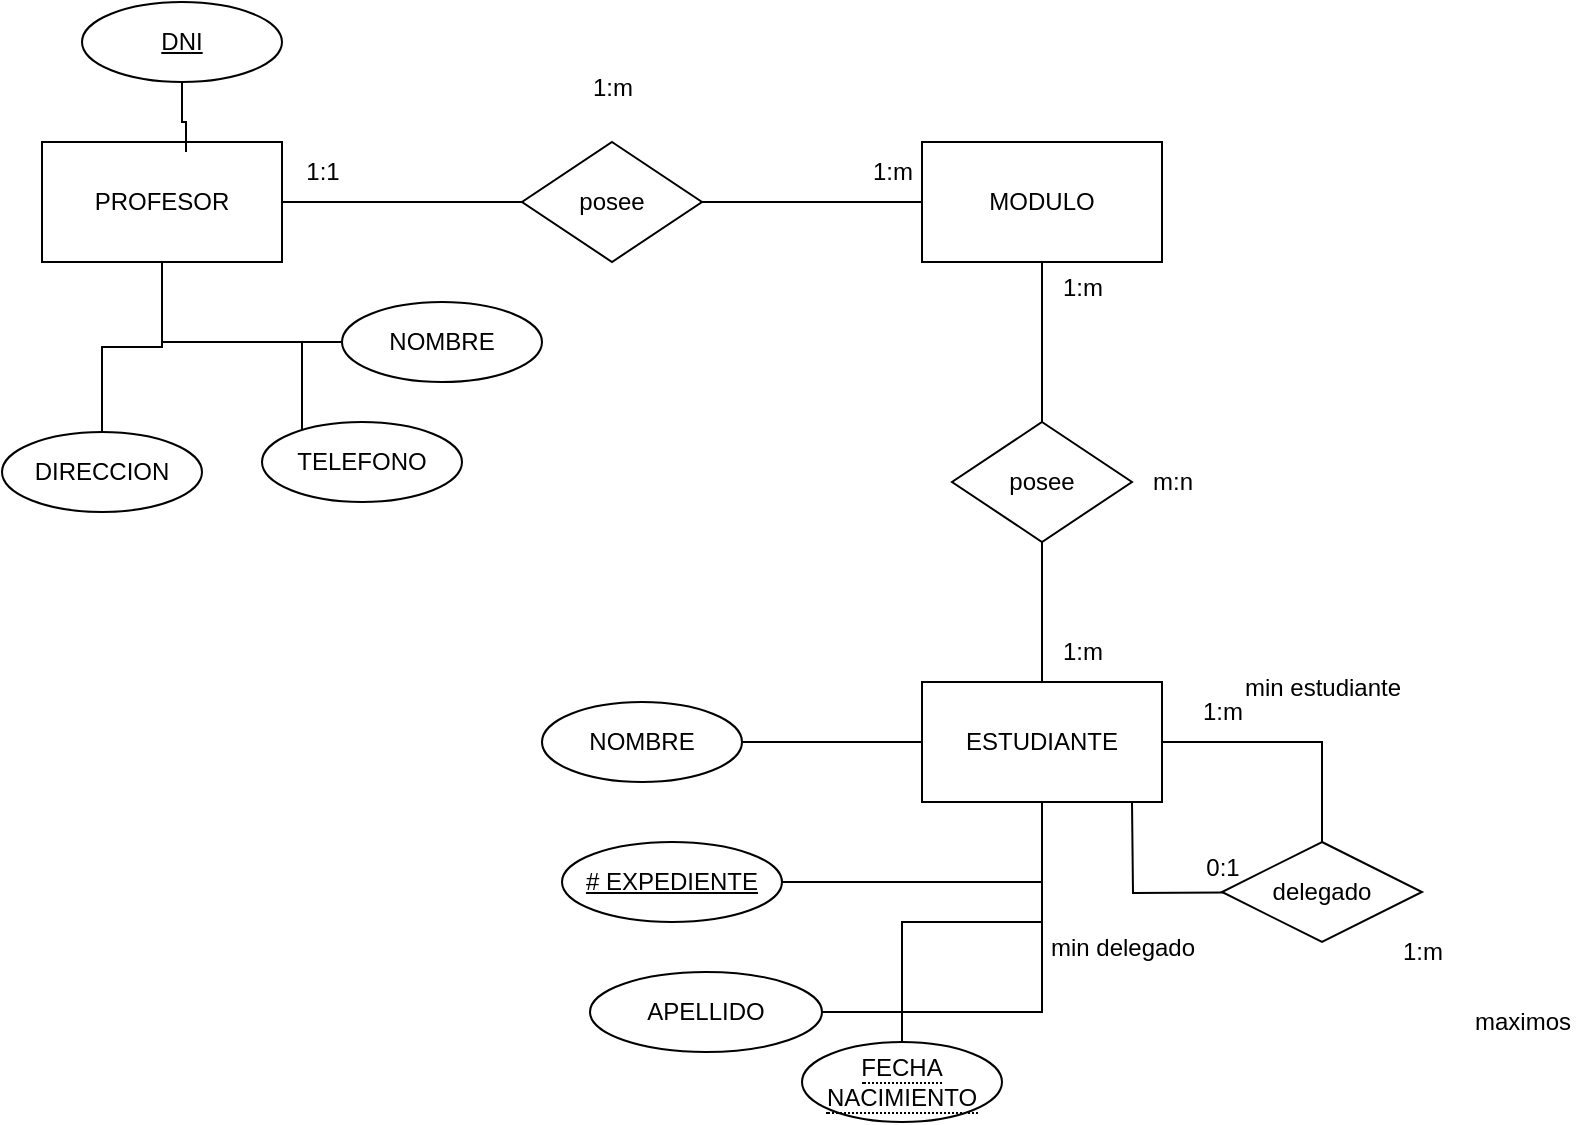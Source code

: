 <mxfile version="24.7.17">
  <diagram name="Página-1" id="dB0Th8hIOQAAwLaT1enX">
    <mxGraphModel dx="472" dy="779" grid="1" gridSize="10" guides="1" tooltips="1" connect="1" arrows="1" fold="1" page="1" pageScale="1" pageWidth="827" pageHeight="1169" math="0" shadow="0">
      <root>
        <mxCell id="0" />
        <mxCell id="1" parent="0" />
        <mxCell id="j9b0PX3wENcp7aWdqeCU-6" style="edgeStyle=orthogonalEdgeStyle;rounded=0;orthogonalLoop=1;jettySize=auto;html=1;entryX=0;entryY=0.5;entryDx=0;entryDy=0;endArrow=none;endFill=0;" edge="1" parent="1" source="j9b0PX3wENcp7aWdqeCU-1" target="j9b0PX3wENcp7aWdqeCU-4">
          <mxGeometry relative="1" as="geometry" />
        </mxCell>
        <mxCell id="j9b0PX3wENcp7aWdqeCU-1" value="PROFESOR" style="rounded=0;whiteSpace=wrap;html=1;" vertex="1" parent="1">
          <mxGeometry x="40" y="200" width="120" height="60" as="geometry" />
        </mxCell>
        <mxCell id="j9b0PX3wENcp7aWdqeCU-11" style="edgeStyle=orthogonalEdgeStyle;rounded=0;orthogonalLoop=1;jettySize=auto;html=1;endArrow=none;endFill=0;" edge="1" parent="1" source="j9b0PX3wENcp7aWdqeCU-2" target="j9b0PX3wENcp7aWdqeCU-10">
          <mxGeometry relative="1" as="geometry" />
        </mxCell>
        <mxCell id="j9b0PX3wENcp7aWdqeCU-2" value="ESTUDIANTE" style="rounded=0;whiteSpace=wrap;html=1;" vertex="1" parent="1">
          <mxGeometry x="480" y="470" width="120" height="60" as="geometry" />
        </mxCell>
        <mxCell id="j9b0PX3wENcp7aWdqeCU-8" style="edgeStyle=orthogonalEdgeStyle;rounded=0;orthogonalLoop=1;jettySize=auto;html=1;endArrow=none;endFill=0;" edge="1" parent="1" source="j9b0PX3wENcp7aWdqeCU-3" target="j9b0PX3wENcp7aWdqeCU-5">
          <mxGeometry relative="1" as="geometry" />
        </mxCell>
        <mxCell id="j9b0PX3wENcp7aWdqeCU-3" value="MODULO" style="rounded=0;whiteSpace=wrap;html=1;" vertex="1" parent="1">
          <mxGeometry x="480" y="200" width="120" height="60" as="geometry" />
        </mxCell>
        <mxCell id="j9b0PX3wENcp7aWdqeCU-7" style="edgeStyle=orthogonalEdgeStyle;rounded=0;orthogonalLoop=1;jettySize=auto;html=1;entryX=0;entryY=0.5;entryDx=0;entryDy=0;endArrow=none;endFill=0;" edge="1" parent="1" source="j9b0PX3wENcp7aWdqeCU-4" target="j9b0PX3wENcp7aWdqeCU-3">
          <mxGeometry relative="1" as="geometry" />
        </mxCell>
        <mxCell id="j9b0PX3wENcp7aWdqeCU-4" value="posee" style="rhombus;whiteSpace=wrap;html=1;" vertex="1" parent="1">
          <mxGeometry x="280" y="200" width="90" height="60" as="geometry" />
        </mxCell>
        <mxCell id="j9b0PX3wENcp7aWdqeCU-9" style="edgeStyle=orthogonalEdgeStyle;rounded=0;orthogonalLoop=1;jettySize=auto;html=1;endArrow=none;endFill=0;" edge="1" parent="1" source="j9b0PX3wENcp7aWdqeCU-5" target="j9b0PX3wENcp7aWdqeCU-2">
          <mxGeometry relative="1" as="geometry" />
        </mxCell>
        <mxCell id="j9b0PX3wENcp7aWdqeCU-5" value="posee" style="rhombus;whiteSpace=wrap;html=1;" vertex="1" parent="1">
          <mxGeometry x="495" y="340" width="90" height="60" as="geometry" />
        </mxCell>
        <mxCell id="j9b0PX3wENcp7aWdqeCU-12" style="edgeStyle=orthogonalEdgeStyle;rounded=0;orthogonalLoop=1;jettySize=auto;html=1;entryX=0.5;entryY=1;entryDx=0;entryDy=0;endArrow=none;endFill=0;" edge="1" parent="1">
          <mxGeometry relative="1" as="geometry">
            <mxPoint x="585" y="530" as="targetPoint" />
            <mxPoint x="675" y="575" as="sourcePoint" />
          </mxGeometry>
        </mxCell>
        <mxCell id="j9b0PX3wENcp7aWdqeCU-10" value="delegado" style="rhombus;whiteSpace=wrap;html=1;" vertex="1" parent="1">
          <mxGeometry x="630" y="550" width="100" height="50" as="geometry" />
        </mxCell>
        <mxCell id="j9b0PX3wENcp7aWdqeCU-13" value="1:m" style="text;html=1;align=center;verticalAlign=middle;resizable=0;points=[];autosize=1;strokeColor=none;fillColor=none;" vertex="1" parent="1">
          <mxGeometry x="710" y="590" width="40" height="30" as="geometry" />
        </mxCell>
        <mxCell id="j9b0PX3wENcp7aWdqeCU-14" value="1:m" style="text;html=1;align=center;verticalAlign=middle;resizable=0;points=[];autosize=1;strokeColor=none;fillColor=none;" vertex="1" parent="1">
          <mxGeometry x="610" y="470" width="40" height="30" as="geometry" />
        </mxCell>
        <mxCell id="j9b0PX3wENcp7aWdqeCU-15" value="0:1" style="text;html=1;align=center;verticalAlign=middle;resizable=0;points=[];autosize=1;strokeColor=none;fillColor=none;" vertex="1" parent="1">
          <mxGeometry x="610" y="548" width="40" height="30" as="geometry" />
        </mxCell>
        <mxCell id="j9b0PX3wENcp7aWdqeCU-16" value="min estudiante" style="text;html=1;align=center;verticalAlign=middle;resizable=0;points=[];autosize=1;strokeColor=none;fillColor=none;" vertex="1" parent="1">
          <mxGeometry x="630" y="458" width="100" height="30" as="geometry" />
        </mxCell>
        <mxCell id="j9b0PX3wENcp7aWdqeCU-17" value="min delegado" style="text;html=1;align=center;verticalAlign=middle;resizable=0;points=[];autosize=1;strokeColor=none;fillColor=none;" vertex="1" parent="1">
          <mxGeometry x="530" y="588" width="100" height="30" as="geometry" />
        </mxCell>
        <mxCell id="j9b0PX3wENcp7aWdqeCU-18" value="maximos" style="text;html=1;align=center;verticalAlign=middle;resizable=0;points=[];autosize=1;strokeColor=none;fillColor=none;" vertex="1" parent="1">
          <mxGeometry x="745" y="625" width="70" height="30" as="geometry" />
        </mxCell>
        <mxCell id="j9b0PX3wENcp7aWdqeCU-19" value="1:1" style="text;html=1;align=center;verticalAlign=middle;resizable=0;points=[];autosize=1;strokeColor=none;fillColor=none;" vertex="1" parent="1">
          <mxGeometry x="160" y="200" width="40" height="30" as="geometry" />
        </mxCell>
        <mxCell id="j9b0PX3wENcp7aWdqeCU-20" value="1:m" style="text;html=1;align=center;verticalAlign=middle;resizable=0;points=[];autosize=1;strokeColor=none;fillColor=none;" vertex="1" parent="1">
          <mxGeometry x="305" y="158" width="40" height="30" as="geometry" />
        </mxCell>
        <mxCell id="j9b0PX3wENcp7aWdqeCU-21" value="1:m" style="text;html=1;align=center;verticalAlign=middle;resizable=0;points=[];autosize=1;strokeColor=none;fillColor=none;" vertex="1" parent="1">
          <mxGeometry x="445" y="200" width="40" height="30" as="geometry" />
        </mxCell>
        <mxCell id="j9b0PX3wENcp7aWdqeCU-22" value="1:m" style="text;html=1;align=center;verticalAlign=middle;resizable=0;points=[];autosize=1;strokeColor=none;fillColor=none;" vertex="1" parent="1">
          <mxGeometry x="540" y="258" width="40" height="30" as="geometry" />
        </mxCell>
        <mxCell id="j9b0PX3wENcp7aWdqeCU-24" value="m:n" style="text;html=1;align=center;verticalAlign=middle;resizable=0;points=[];autosize=1;strokeColor=none;fillColor=none;" vertex="1" parent="1">
          <mxGeometry x="585" y="355" width="40" height="30" as="geometry" />
        </mxCell>
        <mxCell id="j9b0PX3wENcp7aWdqeCU-25" value="1:m" style="text;html=1;align=center;verticalAlign=middle;resizable=0;points=[];autosize=1;strokeColor=none;fillColor=none;" vertex="1" parent="1">
          <mxGeometry x="540" y="440" width="40" height="30" as="geometry" />
        </mxCell>
        <mxCell id="j9b0PX3wENcp7aWdqeCU-26" value="DNI" style="ellipse;whiteSpace=wrap;html=1;align=center;fontStyle=4;" vertex="1" parent="1">
          <mxGeometry x="60" y="130" width="100" height="40" as="geometry" />
        </mxCell>
        <mxCell id="j9b0PX3wENcp7aWdqeCU-38" style="edgeStyle=orthogonalEdgeStyle;rounded=0;orthogonalLoop=1;jettySize=auto;html=1;endArrow=none;endFill=0;" edge="1" parent="1" source="j9b0PX3wENcp7aWdqeCU-27" target="j9b0PX3wENcp7aWdqeCU-2">
          <mxGeometry relative="1" as="geometry" />
        </mxCell>
        <mxCell id="j9b0PX3wENcp7aWdqeCU-27" value="# EXPEDIENTE" style="ellipse;whiteSpace=wrap;html=1;align=center;fontStyle=4;" vertex="1" parent="1">
          <mxGeometry x="300" y="550" width="110" height="40" as="geometry" />
        </mxCell>
        <mxCell id="j9b0PX3wENcp7aWdqeCU-39" style="edgeStyle=orthogonalEdgeStyle;rounded=0;orthogonalLoop=1;jettySize=auto;html=1;entryX=0;entryY=0.5;entryDx=0;entryDy=0;endArrow=none;endFill=0;" edge="1" parent="1" source="j9b0PX3wENcp7aWdqeCU-28" target="j9b0PX3wENcp7aWdqeCU-2">
          <mxGeometry relative="1" as="geometry" />
        </mxCell>
        <mxCell id="j9b0PX3wENcp7aWdqeCU-28" value="NOMBRE" style="ellipse;whiteSpace=wrap;html=1;align=center;" vertex="1" parent="1">
          <mxGeometry x="290" y="480" width="100" height="40" as="geometry" />
        </mxCell>
        <mxCell id="j9b0PX3wENcp7aWdqeCU-40" style="edgeStyle=orthogonalEdgeStyle;rounded=0;orthogonalLoop=1;jettySize=auto;html=1;endArrow=none;endFill=0;" edge="1" parent="1" source="j9b0PX3wENcp7aWdqeCU-29" target="j9b0PX3wENcp7aWdqeCU-1">
          <mxGeometry relative="1" as="geometry" />
        </mxCell>
        <mxCell id="j9b0PX3wENcp7aWdqeCU-29" value="NOMBRE" style="ellipse;whiteSpace=wrap;html=1;align=center;" vertex="1" parent="1">
          <mxGeometry x="190" y="280" width="100" height="40" as="geometry" />
        </mxCell>
        <mxCell id="j9b0PX3wENcp7aWdqeCU-42" style="edgeStyle=orthogonalEdgeStyle;rounded=0;orthogonalLoop=1;jettySize=auto;html=1;entryX=0.5;entryY=1;entryDx=0;entryDy=0;endArrow=none;endFill=0;" edge="1" parent="1" source="j9b0PX3wENcp7aWdqeCU-30" target="j9b0PX3wENcp7aWdqeCU-1">
          <mxGeometry relative="1" as="geometry" />
        </mxCell>
        <mxCell id="j9b0PX3wENcp7aWdqeCU-30" value="DIRECCION" style="ellipse;whiteSpace=wrap;html=1;align=center;" vertex="1" parent="1">
          <mxGeometry x="20" y="345" width="100" height="40" as="geometry" />
        </mxCell>
        <mxCell id="j9b0PX3wENcp7aWdqeCU-37" style="edgeStyle=orthogonalEdgeStyle;rounded=0;orthogonalLoop=1;jettySize=auto;html=1;endArrow=none;endFill=0;" edge="1" parent="1" source="j9b0PX3wENcp7aWdqeCU-31" target="j9b0PX3wENcp7aWdqeCU-2">
          <mxGeometry relative="1" as="geometry" />
        </mxCell>
        <mxCell id="j9b0PX3wENcp7aWdqeCU-31" value="APELLIDO" style="ellipse;whiteSpace=wrap;html=1;align=center;" vertex="1" parent="1">
          <mxGeometry x="314" y="615" width="116" height="40" as="geometry" />
        </mxCell>
        <mxCell id="j9b0PX3wENcp7aWdqeCU-41" style="edgeStyle=orthogonalEdgeStyle;rounded=0;orthogonalLoop=1;jettySize=auto;html=1;entryX=0.5;entryY=1;entryDx=0;entryDy=0;endArrow=none;endFill=0;" edge="1" parent="1" source="j9b0PX3wENcp7aWdqeCU-32" target="j9b0PX3wENcp7aWdqeCU-1">
          <mxGeometry relative="1" as="geometry">
            <Array as="points">
              <mxPoint x="170" y="300" />
              <mxPoint x="100" y="300" />
            </Array>
          </mxGeometry>
        </mxCell>
        <mxCell id="j9b0PX3wENcp7aWdqeCU-32" value="TELEFONO" style="ellipse;whiteSpace=wrap;html=1;align=center;" vertex="1" parent="1">
          <mxGeometry x="150" y="340" width="100" height="40" as="geometry" />
        </mxCell>
        <mxCell id="j9b0PX3wENcp7aWdqeCU-36" style="edgeStyle=orthogonalEdgeStyle;rounded=0;orthogonalLoop=1;jettySize=auto;html=1;endArrow=none;endFill=0;" edge="1" parent="1" source="j9b0PX3wENcp7aWdqeCU-35" target="j9b0PX3wENcp7aWdqeCU-2">
          <mxGeometry relative="1" as="geometry" />
        </mxCell>
        <mxCell id="j9b0PX3wENcp7aWdqeCU-35" value="&lt;span style=&quot;border-bottom: 1px dotted&quot;&gt;FECHA NACIMIENTO&lt;/span&gt;" style="ellipse;whiteSpace=wrap;html=1;align=center;" vertex="1" parent="1">
          <mxGeometry x="420" y="650" width="100" height="40" as="geometry" />
        </mxCell>
        <mxCell id="j9b0PX3wENcp7aWdqeCU-43" style="edgeStyle=orthogonalEdgeStyle;rounded=0;orthogonalLoop=1;jettySize=auto;html=1;entryX=0.6;entryY=0.083;entryDx=0;entryDy=0;entryPerimeter=0;endArrow=none;endFill=0;" edge="1" parent="1" source="j9b0PX3wENcp7aWdqeCU-26" target="j9b0PX3wENcp7aWdqeCU-1">
          <mxGeometry relative="1" as="geometry" />
        </mxCell>
      </root>
    </mxGraphModel>
  </diagram>
</mxfile>
